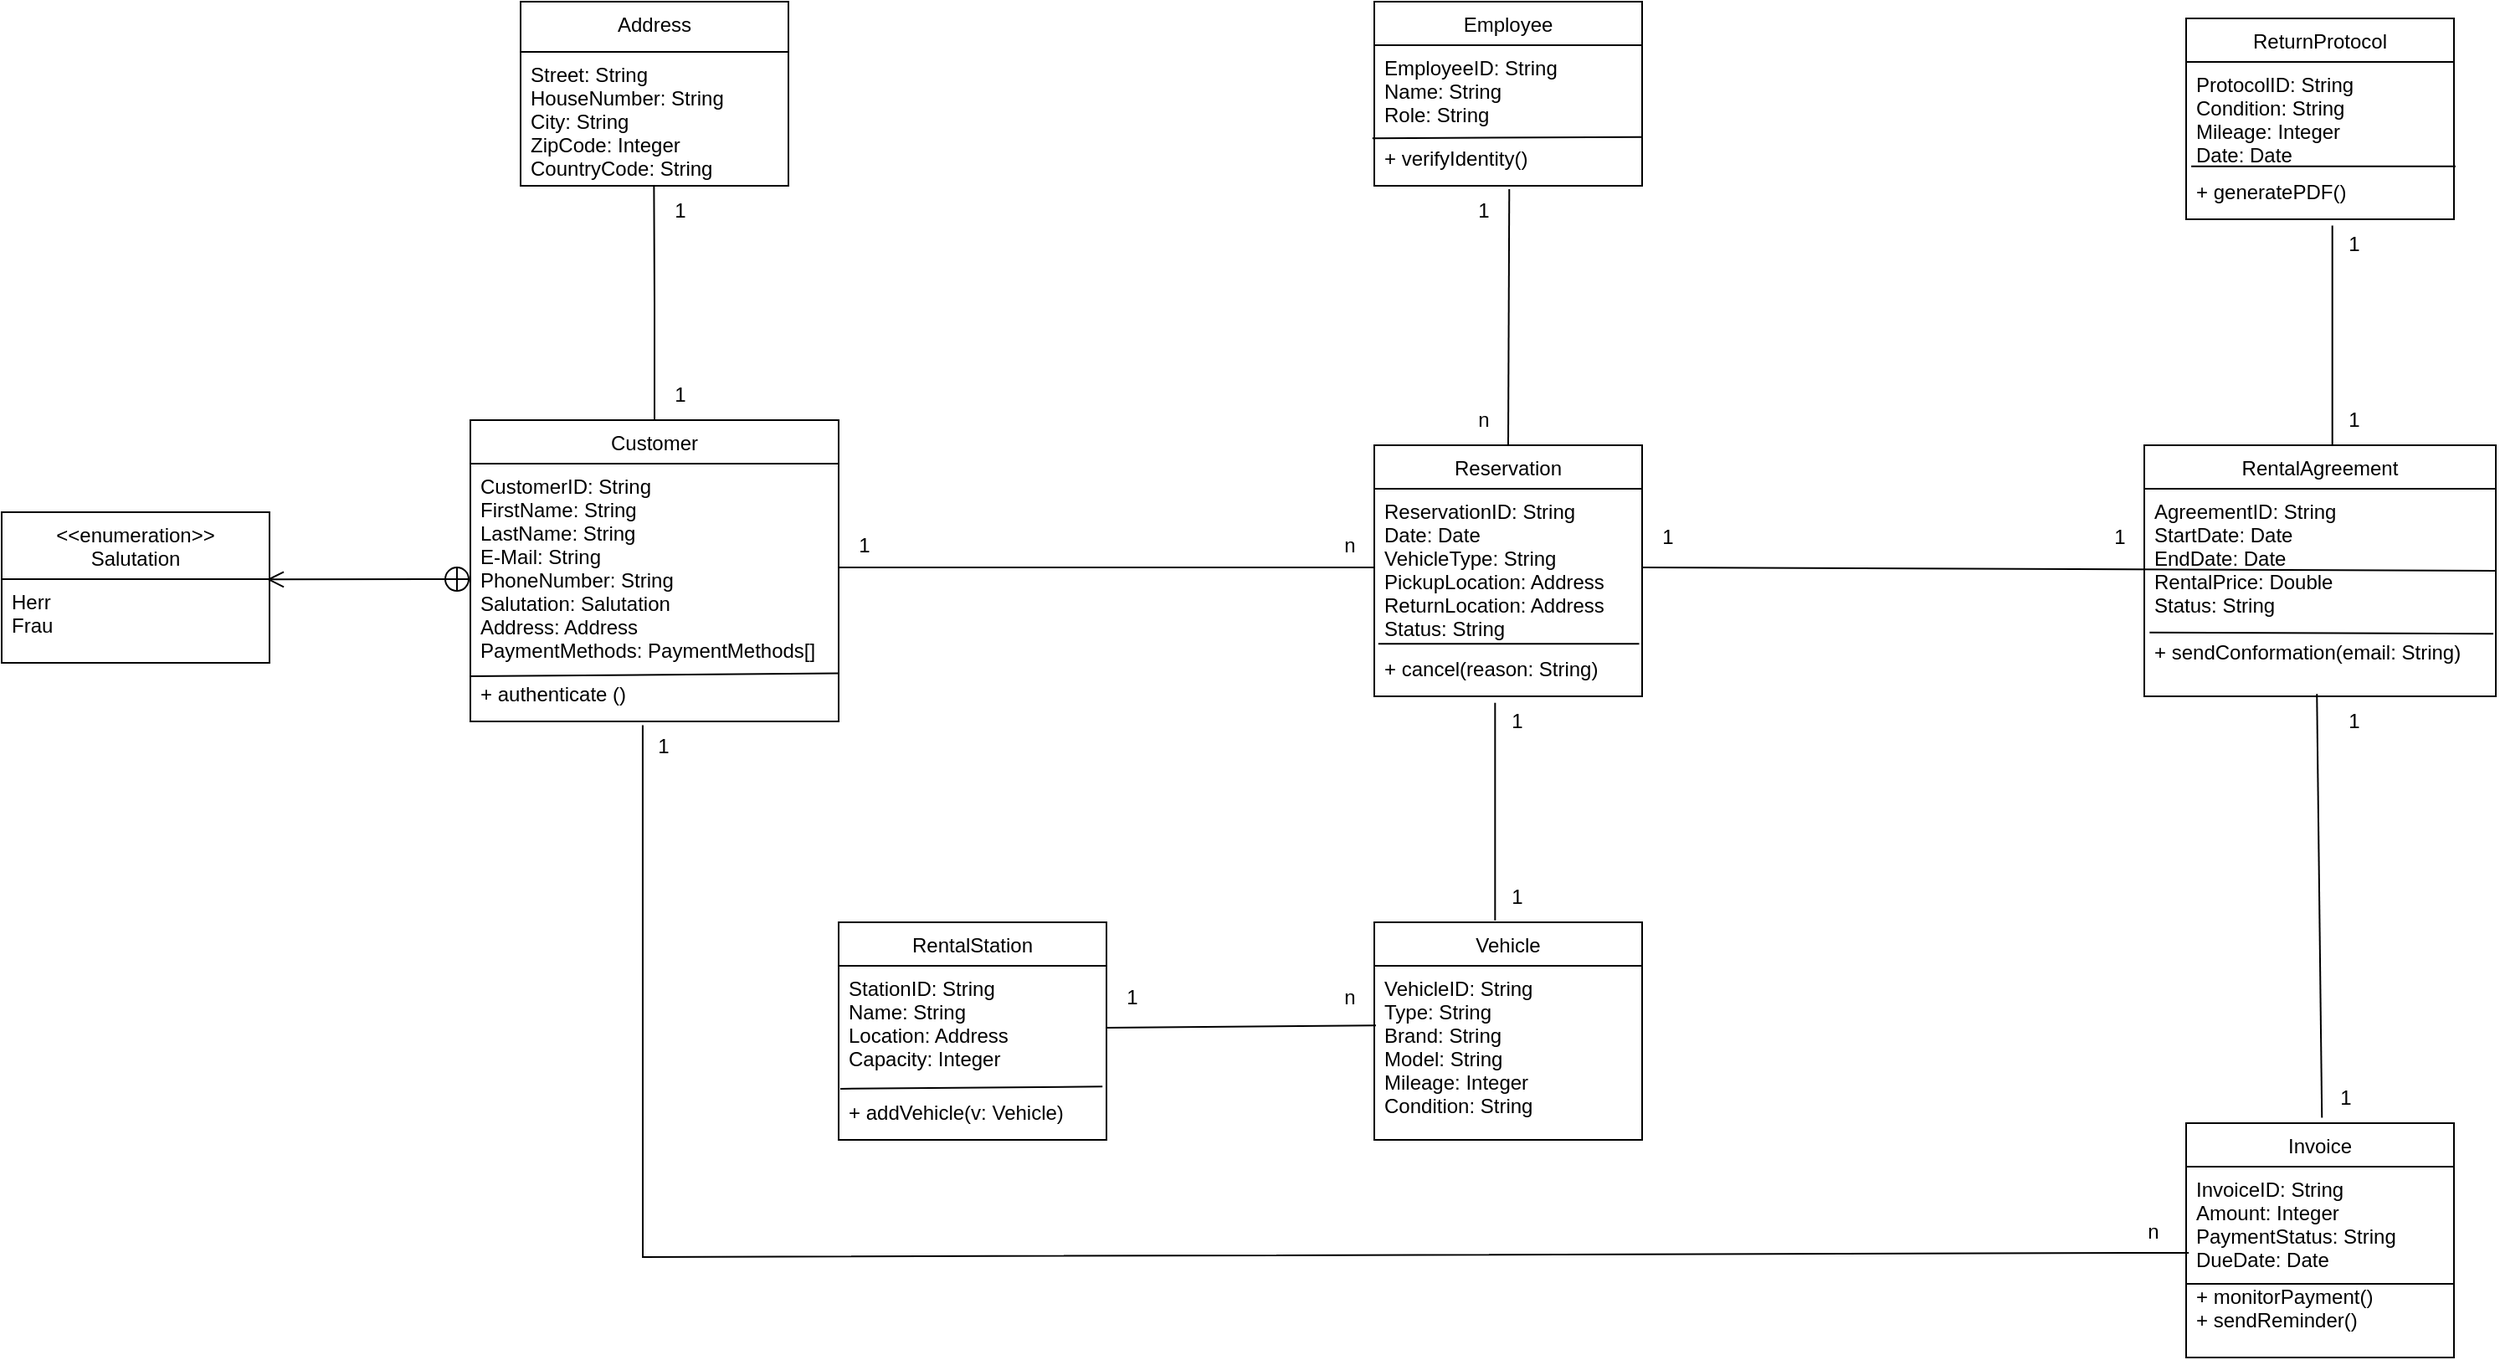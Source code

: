 <mxfile version="26.0.4" pages="2">
  <diagram id="C5RBs43oDa-KdzZeNtuy" name="Page-1">
    <mxGraphModel dx="2363" dy="971" grid="1" gridSize="10" guides="1" tooltips="1" connect="1" arrows="1" fold="1" page="0" pageScale="1" pageWidth="827" pageHeight="1169" math="0" shadow="0">
      <root>
        <mxCell id="WIyWlLk6GJQsqaUBKTNV-0" />
        <mxCell id="WIyWlLk6GJQsqaUBKTNV-1" parent="WIyWlLk6GJQsqaUBKTNV-0" />
        <mxCell id="zkfFHV4jXpPFQw0GAbJ--0" value="Customer" style="swimlane;fontStyle=0;align=center;verticalAlign=top;childLayout=stackLayout;horizontal=1;startSize=26;horizontalStack=0;resizeParent=1;resizeLast=0;collapsible=1;marginBottom=0;rounded=0;shadow=0;strokeWidth=1;" parent="WIyWlLk6GJQsqaUBKTNV-1" vertex="1">
          <mxGeometry x="320" y="250" width="220" height="180" as="geometry">
            <mxRectangle x="350" y="270" width="160" height="26" as="alternateBounds" />
          </mxGeometry>
        </mxCell>
        <mxCell id="zkfFHV4jXpPFQw0GAbJ--1" value="CustomerID: String&#xa;FirstName: String&#xa;LastName: String&#xa;E-Mail: String&#xa;PhoneNumber: String&#xa;Salutation: Salutation&#xa;Address: Address&#xa;PaymentMethods: PaymentMethods[]&#xa;" style="text;align=left;verticalAlign=top;spacingLeft=4;spacingRight=4;overflow=hidden;rotatable=0;points=[[0,0.5],[1,0.5]];portConstraint=eastwest;" parent="zkfFHV4jXpPFQw0GAbJ--0" vertex="1">
          <mxGeometry y="26" width="220" height="124" as="geometry" />
        </mxCell>
        <mxCell id="qp3qZMQkX1AmOQrE-XRV-3" value="" style="endArrow=none;html=1;rounded=0;entryX=0.998;entryY=1.01;entryDx=0;entryDy=0;entryPerimeter=0;" edge="1" parent="zkfFHV4jXpPFQw0GAbJ--0" target="zkfFHV4jXpPFQw0GAbJ--1">
          <mxGeometry width="50" height="50" relative="1" as="geometry">
            <mxPoint y="153" as="sourcePoint" />
            <mxPoint x="210" y="153" as="targetPoint" />
          </mxGeometry>
        </mxCell>
        <mxCell id="qp3qZMQkX1AmOQrE-XRV-4" value="+ authenticate ()" style="text;align=left;verticalAlign=top;spacingLeft=4;spacingRight=4;overflow=hidden;rotatable=0;points=[[0,0.5],[1,0.5]];portConstraint=eastwest;" vertex="1" parent="zkfFHV4jXpPFQw0GAbJ--0">
          <mxGeometry y="150" width="220" height="30" as="geometry" />
        </mxCell>
        <mxCell id="l5gfBfond2zg35zt8MZI-1" value="Reservation" style="swimlane;fontStyle=0;align=center;verticalAlign=top;childLayout=stackLayout;horizontal=1;startSize=26;horizontalStack=0;resizeParent=1;resizeLast=0;collapsible=1;marginBottom=0;rounded=0;shadow=0;strokeWidth=1;" parent="WIyWlLk6GJQsqaUBKTNV-1" vertex="1">
          <mxGeometry x="860" y="265" width="160" height="150" as="geometry">
            <mxRectangle x="350" y="270" width="160" height="26" as="alternateBounds" />
          </mxGeometry>
        </mxCell>
        <mxCell id="l5gfBfond2zg35zt8MZI-2" value="ReservationID: String&#xa;Date: Date&#xa;VehicleType: String&#xa;PickupLocation: Address&#xa;ReturnLocation: Address&#xa;Status: String" style="text;align=left;verticalAlign=top;spacingLeft=4;spacingRight=4;overflow=hidden;rotatable=0;points=[[0,0.5],[1,0.5]];portConstraint=eastwest;" parent="l5gfBfond2zg35zt8MZI-1" vertex="1">
          <mxGeometry y="26" width="160" height="94" as="geometry" />
        </mxCell>
        <mxCell id="qp3qZMQkX1AmOQrE-XRV-7" value="" style="endArrow=none;html=1;rounded=0;exitX=0.015;exitY=0.986;exitDx=0;exitDy=0;exitPerimeter=0;entryX=0.989;entryY=0.986;entryDx=0;entryDy=0;entryPerimeter=0;" edge="1" parent="l5gfBfond2zg35zt8MZI-1" source="l5gfBfond2zg35zt8MZI-2" target="l5gfBfond2zg35zt8MZI-2">
          <mxGeometry width="50" height="50" relative="1" as="geometry">
            <mxPoint x="-280" y="215" as="sourcePoint" />
            <mxPoint x="-230" y="165" as="targetPoint" />
          </mxGeometry>
        </mxCell>
        <mxCell id="qp3qZMQkX1AmOQrE-XRV-8" value="+ cancel(reason: String)" style="text;align=left;verticalAlign=top;spacingLeft=4;spacingRight=4;overflow=hidden;rotatable=0;points=[[0,0.5],[1,0.5]];portConstraint=eastwest;" vertex="1" parent="l5gfBfond2zg35zt8MZI-1">
          <mxGeometry y="120" width="160" height="30" as="geometry" />
        </mxCell>
        <mxCell id="l5gfBfond2zg35zt8MZI-7" value="RentalAgreement" style="swimlane;fontStyle=0;align=center;verticalAlign=top;childLayout=stackLayout;horizontal=1;startSize=26;horizontalStack=0;resizeParent=1;resizeLast=0;collapsible=1;marginBottom=0;rounded=0;shadow=0;strokeWidth=1;" parent="WIyWlLk6GJQsqaUBKTNV-1" vertex="1">
          <mxGeometry x="1320" y="265" width="210" height="150" as="geometry">
            <mxRectangle x="350" y="270" width="160" height="26" as="alternateBounds" />
          </mxGeometry>
        </mxCell>
        <mxCell id="qp3qZMQkX1AmOQrE-XRV-9" value="" style="endArrow=none;html=1;rounded=0;exitX=0.015;exitY=1.023;exitDx=0;exitDy=0;exitPerimeter=0;entryX=0.993;entryY=1.031;entryDx=0;entryDy=0;entryPerimeter=0;" edge="1" parent="l5gfBfond2zg35zt8MZI-7" source="l5gfBfond2zg35zt8MZI-8" target="l5gfBfond2zg35zt8MZI-8">
          <mxGeometry width="50" height="50" relative="1" as="geometry">
            <mxPoint x="130" y="50" as="sourcePoint" />
            <mxPoint x="180" as="targetPoint" />
          </mxGeometry>
        </mxCell>
        <mxCell id="l5gfBfond2zg35zt8MZI-8" value="AgreementID: String&#xa;StartDate: Date&#xa;EndDate: Date&#xa;RentalPrice: Double&#xa;Status: String" style="text;align=left;verticalAlign=top;spacingLeft=4;spacingRight=4;overflow=hidden;rotatable=0;points=[[0,0.5],[1,0.5]];portConstraint=eastwest;" parent="l5gfBfond2zg35zt8MZI-7" vertex="1">
          <mxGeometry y="26" width="210" height="84" as="geometry" />
        </mxCell>
        <mxCell id="qp3qZMQkX1AmOQrE-XRV-10" value="+ sendConformation(email: String)" style="text;align=left;verticalAlign=top;spacingLeft=4;spacingRight=4;overflow=hidden;rotatable=0;points=[[0,0.5],[1,0.5]];portConstraint=eastwest;" vertex="1" parent="l5gfBfond2zg35zt8MZI-7">
          <mxGeometry y="110" width="210" height="40" as="geometry" />
        </mxCell>
        <mxCell id="5GYYsui3dDfj0Swxlc8t-0" value="&lt;&lt;enumeration&gt;&gt;&#xa;Salutation" style="swimlane;fontStyle=0;align=center;verticalAlign=top;childLayout=stackLayout;horizontal=1;startSize=40;horizontalStack=0;resizeParent=1;resizeLast=0;collapsible=1;marginBottom=0;rounded=0;shadow=0;strokeWidth=1;" parent="WIyWlLk6GJQsqaUBKTNV-1" vertex="1">
          <mxGeometry x="40" y="305" width="160" height="90" as="geometry">
            <mxRectangle x="350" y="270" width="160" height="26" as="alternateBounds" />
          </mxGeometry>
        </mxCell>
        <mxCell id="5GYYsui3dDfj0Swxlc8t-1" value="Herr&#xa;Frau" style="text;align=left;verticalAlign=top;spacingLeft=4;spacingRight=4;overflow=hidden;rotatable=0;points=[[0,0.5],[1,0.5]];portConstraint=eastwest;" parent="5GYYsui3dDfj0Swxlc8t-0" vertex="1">
          <mxGeometry y="40" width="160" height="40" as="geometry" />
        </mxCell>
        <mxCell id="5GYYsui3dDfj0Swxlc8t-2" value="" style="endArrow=open;startArrow=circlePlus;endFill=0;startFill=0;endSize=8;html=1;rounded=0;entryX=0.99;entryY=0.004;entryDx=0;entryDy=0;entryPerimeter=0;" parent="WIyWlLk6GJQsqaUBKTNV-1" target="5GYYsui3dDfj0Swxlc8t-1" edge="1">
          <mxGeometry width="160" relative="1" as="geometry">
            <mxPoint x="320" y="345" as="sourcePoint" />
            <mxPoint x="280" y="450" as="targetPoint" />
          </mxGeometry>
        </mxCell>
        <mxCell id="5GYYsui3dDfj0Swxlc8t-3" value="Address" style="swimlane;fontStyle=0;align=center;verticalAlign=top;childLayout=stackLayout;horizontal=1;startSize=30;horizontalStack=0;resizeParent=1;resizeLast=0;collapsible=1;marginBottom=0;rounded=0;shadow=0;strokeWidth=1;" parent="WIyWlLk6GJQsqaUBKTNV-1" vertex="1">
          <mxGeometry x="350" width="160" height="110" as="geometry">
            <mxRectangle x="350" y="270" width="160" height="26" as="alternateBounds" />
          </mxGeometry>
        </mxCell>
        <mxCell id="5GYYsui3dDfj0Swxlc8t-4" value="Street: String&#xa;HouseNumber: String&#xa;City: String&#xa;ZipCode: Integer&#xa;CountryCode: String" style="text;align=left;verticalAlign=top;spacingLeft=4;spacingRight=4;overflow=hidden;rotatable=0;points=[[0,0.5],[1,0.5]];portConstraint=eastwest;" parent="5GYYsui3dDfj0Swxlc8t-3" vertex="1">
          <mxGeometry y="30" width="160" height="80" as="geometry" />
        </mxCell>
        <mxCell id="jH57WWgqkpbaFm2CY6Ar-0" value="Vehicle" style="swimlane;fontStyle=0;align=center;verticalAlign=top;childLayout=stackLayout;horizontal=1;startSize=26;horizontalStack=0;resizeParent=1;resizeLast=0;collapsible=1;marginBottom=0;rounded=0;shadow=0;strokeWidth=1;" parent="WIyWlLk6GJQsqaUBKTNV-1" vertex="1">
          <mxGeometry x="860" y="550" width="160" height="130" as="geometry">
            <mxRectangle x="350" y="270" width="160" height="26" as="alternateBounds" />
          </mxGeometry>
        </mxCell>
        <mxCell id="jH57WWgqkpbaFm2CY6Ar-1" value="VehicleID: String&#xa;Type: String&#xa;Brand: String&#xa;Model: String&#xa;Mileage: Integer&#xa;Condition: String" style="text;align=left;verticalAlign=top;spacingLeft=4;spacingRight=4;overflow=hidden;rotatable=0;points=[[0,0.5],[1,0.5]];portConstraint=eastwest;" parent="jH57WWgqkpbaFm2CY6Ar-0" vertex="1">
          <mxGeometry y="26" width="160" height="104" as="geometry" />
        </mxCell>
        <mxCell id="jH57WWgqkpbaFm2CY6Ar-2" value="ReturnProtocol" style="swimlane;fontStyle=0;align=center;verticalAlign=top;childLayout=stackLayout;horizontal=1;startSize=26;horizontalStack=0;resizeParent=1;resizeLast=0;collapsible=1;marginBottom=0;rounded=0;shadow=0;strokeWidth=1;" parent="WIyWlLk6GJQsqaUBKTNV-1" vertex="1">
          <mxGeometry x="1345" y="10" width="160" height="120" as="geometry">
            <mxRectangle x="350" y="270" width="160" height="26" as="alternateBounds" />
          </mxGeometry>
        </mxCell>
        <mxCell id="jH57WWgqkpbaFm2CY6Ar-3" value="ProtocolID: String&#xa;Condition: String&#xa;Mileage: Integer&#xa;Date: Date" style="text;align=left;verticalAlign=top;spacingLeft=4;spacingRight=4;overflow=hidden;rotatable=0;points=[[0,0.5],[1,0.5]];portConstraint=eastwest;" parent="jH57WWgqkpbaFm2CY6Ar-2" vertex="1">
          <mxGeometry y="26" width="160" height="64" as="geometry" />
        </mxCell>
        <mxCell id="qp3qZMQkX1AmOQrE-XRV-5" value="" style="endArrow=none;html=1;rounded=0;entryX=0.019;entryY=0.974;entryDx=0;entryDy=0;entryPerimeter=0;exitX=1.006;exitY=0.974;exitDx=0;exitDy=0;exitPerimeter=0;" edge="1" parent="jH57WWgqkpbaFm2CY6Ar-2" source="jH57WWgqkpbaFm2CY6Ar-3" target="jH57WWgqkpbaFm2CY6Ar-3">
          <mxGeometry width="50" height="50" relative="1" as="geometry">
            <mxPoint x="-180" y="215" as="sourcePoint" />
            <mxPoint x="-130" y="165" as="targetPoint" />
          </mxGeometry>
        </mxCell>
        <mxCell id="qp3qZMQkX1AmOQrE-XRV-6" value="+ generatePDF()" style="text;align=left;verticalAlign=top;spacingLeft=4;spacingRight=4;overflow=hidden;rotatable=0;points=[[0,0.5],[1,0.5]];portConstraint=eastwest;" vertex="1" parent="jH57WWgqkpbaFm2CY6Ar-2">
          <mxGeometry y="90" width="160" height="30" as="geometry" />
        </mxCell>
        <mxCell id="jH57WWgqkpbaFm2CY6Ar-5" value="Invoice" style="swimlane;fontStyle=0;align=center;verticalAlign=top;childLayout=stackLayout;horizontal=1;startSize=26;horizontalStack=0;resizeParent=1;resizeLast=0;collapsible=1;marginBottom=0;rounded=0;shadow=0;strokeWidth=1;" parent="WIyWlLk6GJQsqaUBKTNV-1" vertex="1">
          <mxGeometry x="1345" y="670" width="160" height="140" as="geometry">
            <mxRectangle x="350" y="270" width="160" height="26" as="alternateBounds" />
          </mxGeometry>
        </mxCell>
        <mxCell id="jH57WWgqkpbaFm2CY6Ar-6" value="InvoiceID: String&#xa;Amount: Integer&#xa;PaymentStatus: String&#xa;DueDate: Date" style="text;align=left;verticalAlign=top;spacingLeft=4;spacingRight=4;overflow=hidden;rotatable=0;points=[[0,0.5],[1,0.5]];portConstraint=eastwest;" parent="jH57WWgqkpbaFm2CY6Ar-5" vertex="1">
          <mxGeometry y="26" width="160" height="64" as="geometry" />
        </mxCell>
        <mxCell id="qp3qZMQkX1AmOQrE-XRV-0" value="" style="endArrow=none;html=1;rounded=0;exitX=0;exitY=0.75;exitDx=0;exitDy=0;entryX=1;entryY=0.75;entryDx=0;entryDy=0;" edge="1" parent="jH57WWgqkpbaFm2CY6Ar-5">
          <mxGeometry width="50" height="50" relative="1" as="geometry">
            <mxPoint y="96" as="sourcePoint" />
            <mxPoint x="160" y="96" as="targetPoint" />
          </mxGeometry>
        </mxCell>
        <mxCell id="qp3qZMQkX1AmOQrE-XRV-1" value="+ monitorPayment()&#xa;+ sendReminder()" style="text;align=left;verticalAlign=top;spacingLeft=4;spacingRight=4;overflow=hidden;rotatable=0;points=[[0,0.5],[1,0.5]];portConstraint=eastwest;" vertex="1" parent="jH57WWgqkpbaFm2CY6Ar-5">
          <mxGeometry y="90" width="160" height="40" as="geometry" />
        </mxCell>
        <mxCell id="jH57WWgqkpbaFm2CY6Ar-8" value="Employee" style="swimlane;fontStyle=0;align=center;verticalAlign=top;childLayout=stackLayout;horizontal=1;startSize=26;horizontalStack=0;resizeParent=1;resizeLast=0;collapsible=1;marginBottom=0;rounded=0;shadow=0;strokeWidth=1;" parent="WIyWlLk6GJQsqaUBKTNV-1" vertex="1">
          <mxGeometry x="860" width="160" height="110" as="geometry">
            <mxRectangle x="350" y="270" width="160" height="26" as="alternateBounds" />
          </mxGeometry>
        </mxCell>
        <mxCell id="jH57WWgqkpbaFm2CY6Ar-9" value="EmployeeID: String&#xa;Name: String&#xa;Role: String" style="text;align=left;verticalAlign=top;spacingLeft=4;spacingRight=4;overflow=hidden;rotatable=0;points=[[0,0.5],[1,0.5]];portConstraint=eastwest;" parent="jH57WWgqkpbaFm2CY6Ar-8" vertex="1">
          <mxGeometry y="26" width="160" height="54" as="geometry" />
        </mxCell>
        <mxCell id="qp3qZMQkX1AmOQrE-XRV-12" value="" style="endArrow=none;html=1;rounded=0;exitX=-0.007;exitY=1.029;exitDx=0;exitDy=0;exitPerimeter=0;entryX=0.998;entryY=1.017;entryDx=0;entryDy=0;entryPerimeter=0;" edge="1" parent="jH57WWgqkpbaFm2CY6Ar-8" source="jH57WWgqkpbaFm2CY6Ar-9" target="jH57WWgqkpbaFm2CY6Ar-9">
          <mxGeometry width="50" height="50" relative="1" as="geometry">
            <mxPoint x="-40" as="sourcePoint" />
            <mxPoint x="10" y="-50" as="targetPoint" />
          </mxGeometry>
        </mxCell>
        <mxCell id="qp3qZMQkX1AmOQrE-XRV-13" value="+ verifyIdentity()" style="text;align=left;verticalAlign=top;spacingLeft=4;spacingRight=4;overflow=hidden;rotatable=0;points=[[0,0.5],[1,0.5]];portConstraint=eastwest;" vertex="1" parent="jH57WWgqkpbaFm2CY6Ar-8">
          <mxGeometry y="80" width="160" height="30" as="geometry" />
        </mxCell>
        <mxCell id="jH57WWgqkpbaFm2CY6Ar-10" value="RentalStation" style="swimlane;fontStyle=0;align=center;verticalAlign=top;childLayout=stackLayout;horizontal=1;startSize=26;horizontalStack=0;resizeParent=1;resizeLast=0;collapsible=1;marginBottom=0;rounded=0;shadow=0;strokeWidth=1;" parent="WIyWlLk6GJQsqaUBKTNV-1" vertex="1">
          <mxGeometry x="540" y="550" width="160" height="130" as="geometry">
            <mxRectangle x="350" y="270" width="160" height="26" as="alternateBounds" />
          </mxGeometry>
        </mxCell>
        <mxCell id="jH57WWgqkpbaFm2CY6Ar-11" value="StationID: String&#xa;Name: String&#xa;Location: Address&#xa;Capacity: Integer" style="text;align=left;verticalAlign=top;spacingLeft=4;spacingRight=4;overflow=hidden;rotatable=0;points=[[0,0.5],[1,0.5]];portConstraint=eastwest;" parent="jH57WWgqkpbaFm2CY6Ar-10" vertex="1">
          <mxGeometry y="26" width="160" height="74" as="geometry" />
        </mxCell>
        <mxCell id="qp3qZMQkX1AmOQrE-XRV-14" value="" style="endArrow=none;html=1;rounded=0;exitX=0.006;exitY=0.993;exitDx=0;exitDy=0;exitPerimeter=0;entryX=0.985;entryY=0.975;entryDx=0;entryDy=0;entryPerimeter=0;" edge="1" parent="jH57WWgqkpbaFm2CY6Ar-10" source="jH57WWgqkpbaFm2CY6Ar-11" target="jH57WWgqkpbaFm2CY6Ar-11">
          <mxGeometry width="50" height="50" relative="1" as="geometry">
            <mxPoint x="-240" as="sourcePoint" />
            <mxPoint x="-190" y="-50" as="targetPoint" />
          </mxGeometry>
        </mxCell>
        <mxCell id="qp3qZMQkX1AmOQrE-XRV-15" value="+ addVehicle(v: Vehicle)" style="text;align=left;verticalAlign=top;spacingLeft=4;spacingRight=4;overflow=hidden;rotatable=0;points=[[0,0.5],[1,0.5]];portConstraint=eastwest;" vertex="1" parent="jH57WWgqkpbaFm2CY6Ar-10">
          <mxGeometry y="100" width="160" height="30" as="geometry" />
        </mxCell>
        <mxCell id="qp3qZMQkX1AmOQrE-XRV-16" style="edgeStyle=orthogonalEdgeStyle;rounded=0;orthogonalLoop=1;jettySize=auto;html=1;exitX=1;exitY=0.5;exitDx=0;exitDy=0;entryX=0;entryY=0.5;entryDx=0;entryDy=0;endArrow=none;endFill=0;" edge="1" parent="WIyWlLk6GJQsqaUBKTNV-1" source="zkfFHV4jXpPFQw0GAbJ--1" target="l5gfBfond2zg35zt8MZI-2">
          <mxGeometry relative="1" as="geometry" />
        </mxCell>
        <mxCell id="qp3qZMQkX1AmOQrE-XRV-17" value="1" style="text;html=1;align=center;verticalAlign=middle;resizable=0;points=[];autosize=1;strokeColor=none;fillColor=none;" vertex="1" parent="WIyWlLk6GJQsqaUBKTNV-1">
          <mxGeometry x="540" y="310" width="30" height="30" as="geometry" />
        </mxCell>
        <mxCell id="qp3qZMQkX1AmOQrE-XRV-18" value="n" style="text;html=1;align=center;verticalAlign=middle;resizable=0;points=[];autosize=1;strokeColor=none;fillColor=none;" vertex="1" parent="WIyWlLk6GJQsqaUBKTNV-1">
          <mxGeometry x="830" y="310" width="30" height="30" as="geometry" />
        </mxCell>
        <mxCell id="qp3qZMQkX1AmOQrE-XRV-19" style="edgeStyle=orthogonalEdgeStyle;rounded=0;orthogonalLoop=1;jettySize=auto;html=1;entryX=0.498;entryY=0.995;entryDx=0;entryDy=0;entryPerimeter=0;endArrow=none;endFill=0;" edge="1" parent="WIyWlLk6GJQsqaUBKTNV-1" source="zkfFHV4jXpPFQw0GAbJ--0" target="5GYYsui3dDfj0Swxlc8t-4">
          <mxGeometry relative="1" as="geometry">
            <mxPoint x="430" y="120" as="targetPoint" />
          </mxGeometry>
        </mxCell>
        <mxCell id="qp3qZMQkX1AmOQrE-XRV-20" value="1" style="text;html=1;align=center;verticalAlign=middle;resizable=0;points=[];autosize=1;strokeColor=none;fillColor=none;" vertex="1" parent="WIyWlLk6GJQsqaUBKTNV-1">
          <mxGeometry x="430" y="220" width="30" height="30" as="geometry" />
        </mxCell>
        <mxCell id="qp3qZMQkX1AmOQrE-XRV-21" value="1" style="text;html=1;align=center;verticalAlign=middle;resizable=0;points=[];autosize=1;strokeColor=none;fillColor=none;" vertex="1" parent="WIyWlLk6GJQsqaUBKTNV-1">
          <mxGeometry x="430" y="110" width="30" height="30" as="geometry" />
        </mxCell>
        <mxCell id="qp3qZMQkX1AmOQrE-XRV-22" value="" style="endArrow=none;html=1;rounded=0;exitX=1;exitY=0.5;exitDx=0;exitDy=0;" edge="1" parent="WIyWlLk6GJQsqaUBKTNV-1" source="l5gfBfond2zg35zt8MZI-2">
          <mxGeometry width="50" height="50" relative="1" as="geometry">
            <mxPoint x="1100" y="480" as="sourcePoint" />
            <mxPoint x="1530" y="340" as="targetPoint" />
          </mxGeometry>
        </mxCell>
        <mxCell id="qp3qZMQkX1AmOQrE-XRV-23" value="1" style="text;html=1;align=center;verticalAlign=middle;resizable=0;points=[];autosize=1;strokeColor=none;fillColor=none;" vertex="1" parent="WIyWlLk6GJQsqaUBKTNV-1">
          <mxGeometry x="1020" y="305" width="30" height="30" as="geometry" />
        </mxCell>
        <mxCell id="qp3qZMQkX1AmOQrE-XRV-24" value="1" style="text;html=1;align=center;verticalAlign=middle;resizable=0;points=[];autosize=1;strokeColor=none;fillColor=none;" vertex="1" parent="WIyWlLk6GJQsqaUBKTNV-1">
          <mxGeometry x="1290" y="305" width="30" height="30" as="geometry" />
        </mxCell>
        <mxCell id="qp3qZMQkX1AmOQrE-XRV-25" value="" style="endArrow=none;html=1;rounded=0;exitX=1;exitY=0.5;exitDx=0;exitDy=0;entryX=0.006;entryY=0.343;entryDx=0;entryDy=0;entryPerimeter=0;" edge="1" parent="WIyWlLk6GJQsqaUBKTNV-1" source="jH57WWgqkpbaFm2CY6Ar-11" target="jH57WWgqkpbaFm2CY6Ar-1">
          <mxGeometry width="50" height="50" relative="1" as="geometry">
            <mxPoint x="630" y="880" as="sourcePoint" />
            <mxPoint x="680" y="830" as="targetPoint" />
          </mxGeometry>
        </mxCell>
        <mxCell id="qp3qZMQkX1AmOQrE-XRV-26" value="1" style="text;html=1;align=center;verticalAlign=middle;resizable=0;points=[];autosize=1;strokeColor=none;fillColor=none;" vertex="1" parent="WIyWlLk6GJQsqaUBKTNV-1">
          <mxGeometry x="700" y="580" width="30" height="30" as="geometry" />
        </mxCell>
        <mxCell id="qp3qZMQkX1AmOQrE-XRV-27" value="n" style="text;html=1;align=center;verticalAlign=middle;resizable=0;points=[];autosize=1;strokeColor=none;fillColor=none;" vertex="1" parent="WIyWlLk6GJQsqaUBKTNV-1">
          <mxGeometry x="830" y="580" width="30" height="30" as="geometry" />
        </mxCell>
        <mxCell id="qp3qZMQkX1AmOQrE-XRV-28" value="" style="endArrow=none;html=1;rounded=0;exitX=0.535;exitY=0.003;exitDx=0;exitDy=0;exitPerimeter=0;entryX=0.546;entryY=1.123;entryDx=0;entryDy=0;entryPerimeter=0;" edge="1" parent="WIyWlLk6GJQsqaUBKTNV-1" source="l5gfBfond2zg35zt8MZI-7" target="qp3qZMQkX1AmOQrE-XRV-6">
          <mxGeometry width="50" height="50" relative="1" as="geometry">
            <mxPoint x="1000" y="380" as="sourcePoint" />
            <mxPoint x="1050" y="330" as="targetPoint" />
          </mxGeometry>
        </mxCell>
        <mxCell id="qp3qZMQkX1AmOQrE-XRV-29" value="1" style="text;html=1;align=center;verticalAlign=middle;resizable=0;points=[];autosize=1;strokeColor=none;fillColor=none;" vertex="1" parent="WIyWlLk6GJQsqaUBKTNV-1">
          <mxGeometry x="1430" y="235" width="30" height="30" as="geometry" />
        </mxCell>
        <mxCell id="qp3qZMQkX1AmOQrE-XRV-30" value="1" style="text;html=1;align=center;verticalAlign=middle;resizable=0;points=[];autosize=1;strokeColor=none;fillColor=none;" vertex="1" parent="WIyWlLk6GJQsqaUBKTNV-1">
          <mxGeometry x="1430" y="130" width="30" height="30" as="geometry" />
        </mxCell>
        <mxCell id="qp3qZMQkX1AmOQrE-XRV-31" value="" style="endArrow=none;html=1;rounded=0;exitX=0.507;exitY=-0.023;exitDx=0;exitDy=0;exitPerimeter=0;entryX=0.491;entryY=0.964;entryDx=0;entryDy=0;entryPerimeter=0;" edge="1" parent="WIyWlLk6GJQsqaUBKTNV-1" source="jH57WWgqkpbaFm2CY6Ar-5" target="qp3qZMQkX1AmOQrE-XRV-10">
          <mxGeometry width="50" height="50" relative="1" as="geometry">
            <mxPoint x="1260" y="510" as="sourcePoint" />
            <mxPoint x="1420" y="420" as="targetPoint" />
          </mxGeometry>
        </mxCell>
        <mxCell id="qp3qZMQkX1AmOQrE-XRV-32" value="1" style="text;html=1;align=center;verticalAlign=middle;resizable=0;points=[];autosize=1;strokeColor=none;fillColor=none;" vertex="1" parent="WIyWlLk6GJQsqaUBKTNV-1">
          <mxGeometry x="1430" y="415" width="30" height="30" as="geometry" />
        </mxCell>
        <mxCell id="qp3qZMQkX1AmOQrE-XRV-33" value="1" style="text;html=1;align=center;verticalAlign=middle;resizable=0;points=[];autosize=1;strokeColor=none;fillColor=none;" vertex="1" parent="WIyWlLk6GJQsqaUBKTNV-1">
          <mxGeometry x="1425" y="640" width="30" height="30" as="geometry" />
        </mxCell>
        <mxCell id="qp3qZMQkX1AmOQrE-XRV-34" value="" style="endArrow=none;html=1;rounded=0;exitX=0.5;exitY=0;exitDx=0;exitDy=0;entryX=0.504;entryY=1.067;entryDx=0;entryDy=0;entryPerimeter=0;" edge="1" parent="WIyWlLk6GJQsqaUBKTNV-1" source="l5gfBfond2zg35zt8MZI-1" target="qp3qZMQkX1AmOQrE-XRV-13">
          <mxGeometry width="50" height="50" relative="1" as="geometry">
            <mxPoint x="1050" y="290" as="sourcePoint" />
            <mxPoint x="1100" y="240" as="targetPoint" />
          </mxGeometry>
        </mxCell>
        <mxCell id="qp3qZMQkX1AmOQrE-XRV-35" value="1" style="text;html=1;align=center;verticalAlign=middle;resizable=0;points=[];autosize=1;strokeColor=none;fillColor=none;" vertex="1" parent="WIyWlLk6GJQsqaUBKTNV-1">
          <mxGeometry x="910" y="110" width="30" height="30" as="geometry" />
        </mxCell>
        <mxCell id="qp3qZMQkX1AmOQrE-XRV-37" value="n" style="text;html=1;align=center;verticalAlign=middle;resizable=0;points=[];autosize=1;strokeColor=none;fillColor=none;" vertex="1" parent="WIyWlLk6GJQsqaUBKTNV-1">
          <mxGeometry x="910" y="235" width="30" height="30" as="geometry" />
        </mxCell>
        <mxCell id="qp3qZMQkX1AmOQrE-XRV-38" value="" style="endArrow=none;html=1;rounded=0;exitX=0.468;exitY=1.077;exitDx=0;exitDy=0;exitPerimeter=0;entryX=0.01;entryY=0.804;entryDx=0;entryDy=0;entryPerimeter=0;" edge="1" parent="WIyWlLk6GJQsqaUBKTNV-1" source="qp3qZMQkX1AmOQrE-XRV-4" target="jH57WWgqkpbaFm2CY6Ar-6">
          <mxGeometry width="50" height="50" relative="1" as="geometry">
            <mxPoint x="910" y="530" as="sourcePoint" />
            <mxPoint x="960" y="480" as="targetPoint" />
            <Array as="points">
              <mxPoint x="423" y="750" />
            </Array>
          </mxGeometry>
        </mxCell>
        <mxCell id="qp3qZMQkX1AmOQrE-XRV-39" value="1" style="text;html=1;align=center;verticalAlign=middle;resizable=0;points=[];autosize=1;strokeColor=none;fillColor=none;" vertex="1" parent="WIyWlLk6GJQsqaUBKTNV-1">
          <mxGeometry x="420" y="430" width="30" height="30" as="geometry" />
        </mxCell>
        <mxCell id="qp3qZMQkX1AmOQrE-XRV-40" value="n" style="text;html=1;align=center;verticalAlign=middle;resizable=0;points=[];autosize=1;strokeColor=none;fillColor=none;" vertex="1" parent="WIyWlLk6GJQsqaUBKTNV-1">
          <mxGeometry x="1310" y="720" width="30" height="30" as="geometry" />
        </mxCell>
        <mxCell id="qp3qZMQkX1AmOQrE-XRV-41" value="" style="endArrow=none;html=1;rounded=0;exitX=0.451;exitY=1.128;exitDx=0;exitDy=0;exitPerimeter=0;entryX=0.451;entryY=-0.009;entryDx=0;entryDy=0;entryPerimeter=0;" edge="1" parent="WIyWlLk6GJQsqaUBKTNV-1" source="qp3qZMQkX1AmOQrE-XRV-8" target="jH57WWgqkpbaFm2CY6Ar-0">
          <mxGeometry width="50" height="50" relative="1" as="geometry">
            <mxPoint x="930" y="420" as="sourcePoint" />
            <mxPoint x="1440" y="422" as="targetPoint" />
          </mxGeometry>
        </mxCell>
        <mxCell id="qp3qZMQkX1AmOQrE-XRV-42" value="1" style="text;html=1;align=center;verticalAlign=middle;resizable=0;points=[];autosize=1;strokeColor=none;fillColor=none;" vertex="1" parent="WIyWlLk6GJQsqaUBKTNV-1">
          <mxGeometry x="930" y="415" width="30" height="30" as="geometry" />
        </mxCell>
        <mxCell id="qp3qZMQkX1AmOQrE-XRV-43" value="1" style="text;html=1;align=center;verticalAlign=middle;resizable=0;points=[];autosize=1;strokeColor=none;fillColor=none;" vertex="1" parent="WIyWlLk6GJQsqaUBKTNV-1">
          <mxGeometry x="930" y="520" width="30" height="30" as="geometry" />
        </mxCell>
      </root>
    </mxGraphModel>
  </diagram>
  <diagram id="yvtPYZZM6eIxZk-aPqWn" name="Page-2">
    <mxGraphModel dx="7071" dy="3307" grid="1" gridSize="10" guides="1" tooltips="1" connect="1" arrows="1" fold="1" page="1" pageScale="1" pageWidth="850" pageHeight="1100" math="0" shadow="0">
      <root>
        <mxCell id="0" />
        <mxCell id="1" parent="0" />
        <mxCell id="-ohnhJusu5aG9169PCUJ-1" value="&lt;&lt;interface&gt;&gt;&#xa;PaymentMethod&lt;T&gt;" style="swimlane;fontStyle=0;align=center;verticalAlign=top;childLayout=stackLayout;horizontal=1;startSize=40;horizontalStack=0;resizeParent=1;resizeLast=0;collapsible=1;marginBottom=0;rounded=0;shadow=0;strokeWidth=1;" vertex="1" parent="1">
          <mxGeometry x="-660" y="-170" width="350" height="90" as="geometry">
            <mxRectangle x="350" y="270" width="160" height="26" as="alternateBounds" />
          </mxGeometry>
        </mxCell>
        <mxCell id="-ohnhJusu5aG9169PCUJ-2" value="pay(userInformation: T, amount: Double): PaymentResponse&#xa;" style="text;align=left;verticalAlign=top;spacingLeft=4;spacingRight=4;overflow=hidden;rotatable=0;points=[[0,0.5],[1,0.5]];portConstraint=eastwest;" vertex="1" parent="-ohnhJusu5aG9169PCUJ-1">
          <mxGeometry y="40" width="350" height="50" as="geometry" />
        </mxCell>
        <mxCell id="-ohnhJusu5aG9169PCUJ-3" value="Transaction" style="swimlane;fontStyle=0;align=center;verticalAlign=top;childLayout=stackLayout;horizontal=1;startSize=30;horizontalStack=0;resizeParent=1;resizeLast=0;collapsible=1;marginBottom=0;rounded=0;shadow=0;strokeWidth=1;" vertex="1" parent="1">
          <mxGeometry x="-790" y="-20" width="240" height="110" as="geometry">
            <mxRectangle x="350" y="270" width="160" height="26" as="alternateBounds" />
          </mxGeometry>
        </mxCell>
        <mxCell id="-ohnhJusu5aG9169PCUJ-4" value="TransactionID: String&#xa;PaymentResponse: String&#xa;PaymentMethod: PaymentMethod" style="text;align=left;verticalAlign=top;spacingLeft=4;spacingRight=4;overflow=hidden;rotatable=0;points=[[0,0.5],[1,0.5]];portConstraint=eastwest;" vertex="1" parent="-ohnhJusu5aG9169PCUJ-3">
          <mxGeometry y="30" width="240" height="80" as="geometry" />
        </mxCell>
        <mxCell id="-ohnhJusu5aG9169PCUJ-5" value="PaymentResponse" style="swimlane;fontStyle=0;align=center;verticalAlign=top;childLayout=stackLayout;horizontal=1;startSize=30;horizontalStack=0;resizeParent=1;resizeLast=0;collapsible=1;marginBottom=0;rounded=0;shadow=0;strokeWidth=1;" vertex="1" parent="1">
          <mxGeometry x="-920" y="-170" width="240" height="110" as="geometry">
            <mxRectangle x="350" y="270" width="160" height="26" as="alternateBounds" />
          </mxGeometry>
        </mxCell>
        <mxCell id="-ohnhJusu5aG9169PCUJ-6" value="Successful: Boolean&#xa;ErrorCode: String&#xa;ErrorMessage: String&#xa;PaymentID: String" style="text;align=left;verticalAlign=top;spacingLeft=4;spacingRight=4;overflow=hidden;rotatable=0;points=[[0,0.5],[1,0.5]];portConstraint=eastwest;" vertex="1" parent="-ohnhJusu5aG9169PCUJ-5">
          <mxGeometry y="30" width="240" height="80" as="geometry" />
        </mxCell>
        <mxCell id="-ohnhJusu5aG9169PCUJ-7" value="CreditCardPaymentMethod&lt;CreditCardUserInformation&gt;&#xa;implements PaymentMethod&lt;T&gt;" style="swimlane;fontStyle=0;align=center;verticalAlign=top;childLayout=stackLayout;horizontal=1;startSize=40;horizontalStack=0;resizeParent=1;resizeLast=0;collapsible=1;marginBottom=0;rounded=0;shadow=0;strokeWidth=1;" vertex="1" parent="1">
          <mxGeometry x="-200" y="-360" width="470" height="70" as="geometry">
            <mxRectangle x="350" y="270" width="160" height="26" as="alternateBounds" />
          </mxGeometry>
        </mxCell>
        <mxCell id="-ohnhJusu5aG9169PCUJ-8" value="pay(userInformation: CreditCardUserInformation, amount: Double): PaymentResponse&#xa;" style="text;align=left;verticalAlign=top;spacingLeft=4;spacingRight=4;overflow=hidden;rotatable=0;points=[[0,0.5],[1,0.5]];portConstraint=eastwest;" vertex="1" parent="-ohnhJusu5aG9169PCUJ-7">
          <mxGeometry y="40" width="470" height="30" as="geometry" />
        </mxCell>
        <mxCell id="-ohnhJusu5aG9169PCUJ-9" value="CreditCardUserInformation" style="swimlane;fontStyle=0;align=center;verticalAlign=top;childLayout=stackLayout;horizontal=1;startSize=30;horizontalStack=0;resizeParent=1;resizeLast=0;collapsible=1;marginBottom=0;rounded=0;shadow=0;strokeWidth=1;" vertex="1" parent="1">
          <mxGeometry x="-80" y="-480" width="200" height="110" as="geometry">
            <mxRectangle x="350" y="270" width="160" height="26" as="alternateBounds" />
          </mxGeometry>
        </mxCell>
        <mxCell id="-ohnhJusu5aG9169PCUJ-10" value="CardNumber: String&#xa;CardOwner: String&#xa;ExperiationMonth: Integer&#xa;ExperiationYear: Integer&#xa;CVV: String" style="text;align=left;verticalAlign=top;spacingLeft=4;spacingRight=4;overflow=hidden;rotatable=0;points=[[0,0.5],[1,0.5]];portConstraint=eastwest;" vertex="1" parent="-ohnhJusu5aG9169PCUJ-9">
          <mxGeometry y="30" width="200" height="80" as="geometry" />
        </mxCell>
        <mxCell id="-ohnhJusu5aG9169PCUJ-11" value="PayPalPaymentMethod&lt;PayPalUserInformation&gt;&#xa;implements PaymentMethod&lt;T&gt;" style="swimlane;fontStyle=0;align=center;verticalAlign=top;childLayout=stackLayout;horizontal=1;startSize=40;horizontalStack=0;resizeParent=1;resizeLast=0;collapsible=1;marginBottom=0;rounded=0;shadow=0;strokeWidth=1;" vertex="1" parent="1">
          <mxGeometry x="-710" y="-360" width="470" height="70" as="geometry">
            <mxRectangle x="350" y="270" width="160" height="26" as="alternateBounds" />
          </mxGeometry>
        </mxCell>
        <mxCell id="-ohnhJusu5aG9169PCUJ-12" value="pay(userInformation: PayPalUserInformation, amount: Double): PaymentResponse&#xa;" style="text;align=left;verticalAlign=top;spacingLeft=4;spacingRight=4;overflow=hidden;rotatable=0;points=[[0,0.5],[1,0.5]];portConstraint=eastwest;" vertex="1" parent="-ohnhJusu5aG9169PCUJ-11">
          <mxGeometry y="40" width="470" height="30" as="geometry" />
        </mxCell>
        <mxCell id="-ohnhJusu5aG9169PCUJ-13" value="PayPalUserInformation" style="swimlane;fontStyle=0;align=center;verticalAlign=top;childLayout=stackLayout;horizontal=1;startSize=30;horizontalStack=0;resizeParent=1;resizeLast=0;collapsible=1;marginBottom=0;rounded=0;shadow=0;strokeWidth=1;" vertex="1" parent="1">
          <mxGeometry x="-575" y="-440" width="200" height="70" as="geometry">
            <mxRectangle x="350" y="270" width="160" height="26" as="alternateBounds" />
          </mxGeometry>
        </mxCell>
        <mxCell id="-ohnhJusu5aG9169PCUJ-14" value="E-Mail: String&#xa;Password: String" style="text;align=left;verticalAlign=top;spacingLeft=4;spacingRight=4;overflow=hidden;rotatable=0;points=[[0,0.5],[1,0.5]];portConstraint=eastwest;" vertex="1" parent="-ohnhJusu5aG9169PCUJ-13">
          <mxGeometry y="30" width="200" height="40" as="geometry" />
        </mxCell>
        <mxCell id="-ohnhJusu5aG9169PCUJ-15" value="SepaDirectDebitMandatePaymentMethod&lt;SepaDirectDebitMandateUserInformationUserInformation&gt;&#xa;implements PaymentMethod&lt;T&gt;" style="swimlane;fontStyle=0;align=center;verticalAlign=top;childLayout=stackLayout;horizontal=1;startSize=40;horizontalStack=0;resizeParent=1;resizeLast=0;collapsible=1;marginBottom=0;rounded=0;shadow=0;strokeWidth=1;" vertex="1" parent="1">
          <mxGeometry x="-1290" y="-360" width="550" height="70" as="geometry">
            <mxRectangle x="350" y="270" width="160" height="26" as="alternateBounds" />
          </mxGeometry>
        </mxCell>
        <mxCell id="-ohnhJusu5aG9169PCUJ-16" value="pay(userInformation: SepaDirectDebitMandateUserInformation, amount: Double): PaymentResponse&#xa;" style="text;align=left;verticalAlign=top;spacingLeft=4;spacingRight=4;overflow=hidden;rotatable=0;points=[[0,0.5],[1,0.5]];portConstraint=eastwest;" vertex="1" parent="-ohnhJusu5aG9169PCUJ-15">
          <mxGeometry y="40" width="550" height="30" as="geometry" />
        </mxCell>
        <mxCell id="-ohnhJusu5aG9169PCUJ-17" value="SepaDirectDebitMandateUserInformation" style="swimlane;fontStyle=0;align=center;verticalAlign=top;childLayout=stackLayout;horizontal=1;startSize=30;horizontalStack=0;resizeParent=1;resizeLast=0;collapsible=1;marginBottom=0;rounded=0;shadow=0;strokeWidth=1;" vertex="1" parent="1">
          <mxGeometry x="-1120" y="-460" width="225" height="90" as="geometry">
            <mxRectangle x="350" y="270" width="160" height="26" as="alternateBounds" />
          </mxGeometry>
        </mxCell>
        <mxCell id="-ohnhJusu5aG9169PCUJ-18" value="Name: String&#xa;E-Mail: String&#xa;Password: String" style="text;align=left;verticalAlign=top;spacingLeft=4;spacingRight=4;overflow=hidden;rotatable=0;points=[[0,0.5],[1,0.5]];portConstraint=eastwest;" vertex="1" parent="-ohnhJusu5aG9169PCUJ-17">
          <mxGeometry y="30" width="225" height="60" as="geometry" />
        </mxCell>
        <mxCell id="-ohnhJusu5aG9169PCUJ-19" value="" style="endArrow=block;dashed=1;endFill=0;endSize=12;html=1;rounded=0;" edge="1" parent="1">
          <mxGeometry width="160" relative="1" as="geometry">
            <mxPoint x="-480" y="-170" as="sourcePoint" />
            <mxPoint x="50" y="-290" as="targetPoint" />
            <Array as="points">
              <mxPoint x="-480" y="-240" />
              <mxPoint x="-25" y="-240" />
              <mxPoint x="50" y="-240" />
            </Array>
          </mxGeometry>
        </mxCell>
        <mxCell id="-ohnhJusu5aG9169PCUJ-20" value="" style="endArrow=block;dashed=1;endFill=0;endSize=12;html=1;rounded=0;entryX=0.487;entryY=0.988;entryDx=0;entryDy=0;entryPerimeter=0;" edge="1" parent="1" target="-ohnhJusu5aG9169PCUJ-12">
          <mxGeometry width="160" relative="1" as="geometry">
            <mxPoint x="-480" y="-170" as="sourcePoint" />
            <mxPoint x="-480" y="-280" as="targetPoint" />
            <Array as="points">
              <mxPoint x="-480" y="-240" />
            </Array>
          </mxGeometry>
        </mxCell>
        <mxCell id="-ohnhJusu5aG9169PCUJ-21" value="" style="endArrow=block;dashed=1;endFill=0;endSize=12;html=1;rounded=0;" edge="1" parent="1">
          <mxGeometry width="160" relative="1" as="geometry">
            <mxPoint x="-480" y="-170" as="sourcePoint" />
            <mxPoint x="-1000" y="-289" as="targetPoint" />
            <Array as="points">
              <mxPoint x="-480" y="-240" />
              <mxPoint x="-1000" y="-240" />
            </Array>
          </mxGeometry>
        </mxCell>
      </root>
    </mxGraphModel>
  </diagram>
</mxfile>
